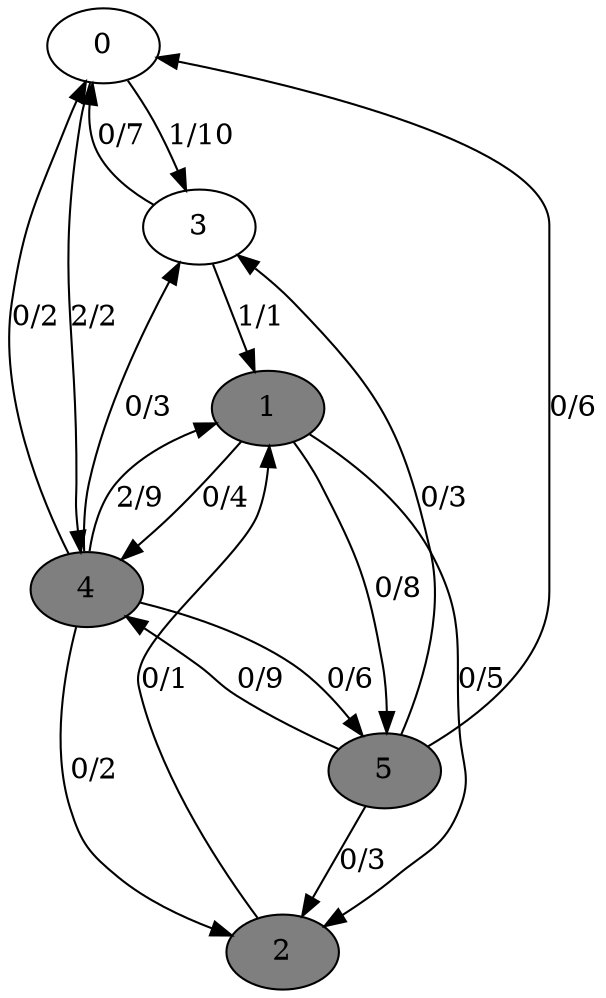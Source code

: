 digraph G {
	0[style=filled fillcolor=grey100];
	0->3[label ="1/10"] ;
	0->4[label ="2/2"] ;
	1[style=filled fillcolor=grey50];
	1->2[label ="0/5"] ;
	1->4[label ="0/4"] ;
	1->5[label ="0/8"] ;
	2[style=filled fillcolor=grey50];
	2->1[label ="0/1"] ;
	3[style=filled fillcolor=grey100];
	3->0[label ="0/7"] ;
	3->1[label ="1/1"] ;
	4[style=filled fillcolor=grey50];
	4->0[label ="0/2"] ;
	4->1[label ="2/9"] ;
	4->2[label ="0/2"] ;
	4->3[label ="0/3"] ;
	4->5[label ="0/6"] ;
	5[style=filled fillcolor=grey50];
	5->0[label ="0/6"] ;
	5->2[label ="0/3"] ;
	5->3[label ="0/3"] ;
	5->4[label ="0/9"] ;
}
